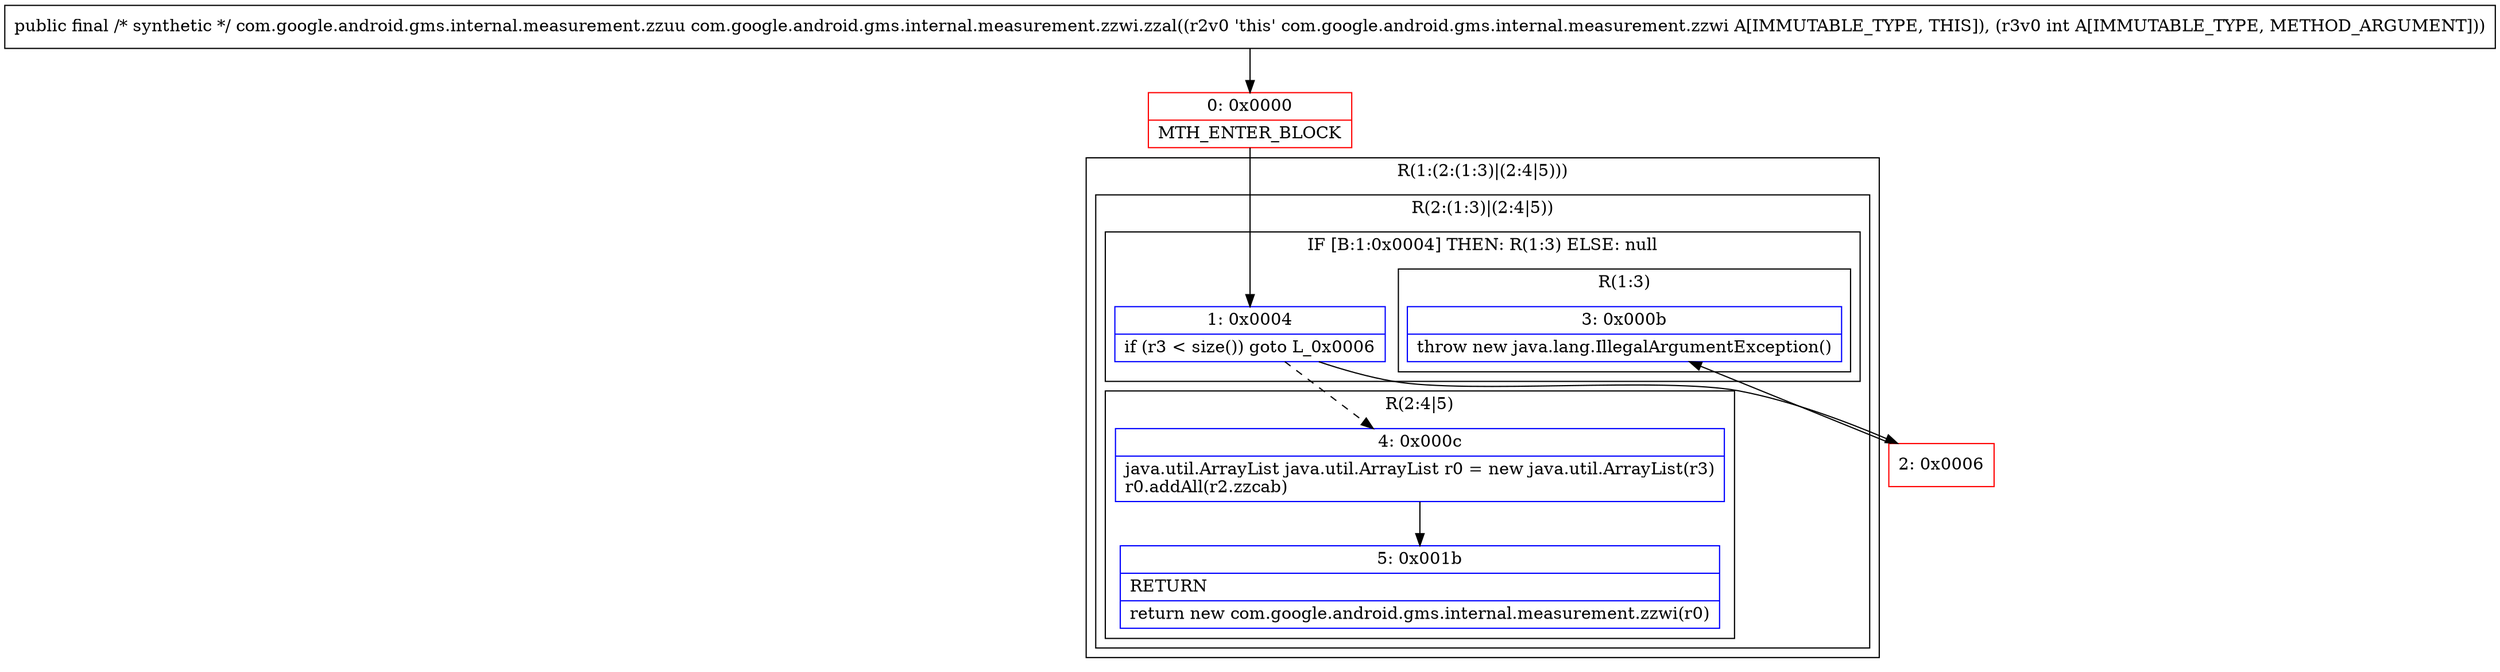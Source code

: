 digraph "CFG forcom.google.android.gms.internal.measurement.zzwi.zzal(I)Lcom\/google\/android\/gms\/internal\/measurement\/zzuu;" {
subgraph cluster_Region_1328485649 {
label = "R(1:(2:(1:3)|(2:4|5)))";
node [shape=record,color=blue];
subgraph cluster_Region_1271012934 {
label = "R(2:(1:3)|(2:4|5))";
node [shape=record,color=blue];
subgraph cluster_IfRegion_667003489 {
label = "IF [B:1:0x0004] THEN: R(1:3) ELSE: null";
node [shape=record,color=blue];
Node_1 [shape=record,label="{1\:\ 0x0004|if (r3 \< size()) goto L_0x0006\l}"];
subgraph cluster_Region_825529951 {
label = "R(1:3)";
node [shape=record,color=blue];
Node_3 [shape=record,label="{3\:\ 0x000b|throw new java.lang.IllegalArgumentException()\l}"];
}
}
subgraph cluster_Region_1477752534 {
label = "R(2:4|5)";
node [shape=record,color=blue];
Node_4 [shape=record,label="{4\:\ 0x000c|java.util.ArrayList java.util.ArrayList r0 = new java.util.ArrayList(r3)\lr0.addAll(r2.zzcab)\l}"];
Node_5 [shape=record,label="{5\:\ 0x001b|RETURN\l|return new com.google.android.gms.internal.measurement.zzwi(r0)\l}"];
}
}
}
Node_0 [shape=record,color=red,label="{0\:\ 0x0000|MTH_ENTER_BLOCK\l}"];
Node_2 [shape=record,color=red,label="{2\:\ 0x0006}"];
MethodNode[shape=record,label="{public final \/* synthetic *\/ com.google.android.gms.internal.measurement.zzuu com.google.android.gms.internal.measurement.zzwi.zzal((r2v0 'this' com.google.android.gms.internal.measurement.zzwi A[IMMUTABLE_TYPE, THIS]), (r3v0 int A[IMMUTABLE_TYPE, METHOD_ARGUMENT])) }"];
MethodNode -> Node_0;
Node_1 -> Node_2;
Node_1 -> Node_4[style=dashed];
Node_4 -> Node_5;
Node_0 -> Node_1;
Node_2 -> Node_3;
}

